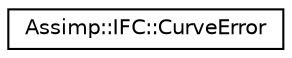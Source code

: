 digraph "Graphical Class Hierarchy"
{
  edge [fontname="Helvetica",fontsize="10",labelfontname="Helvetica",labelfontsize="10"];
  node [fontname="Helvetica",fontsize="10",shape=record];
  rankdir="LR";
  Node1 [label="Assimp::IFC::CurveError",height=0.2,width=0.4,color="black", fillcolor="white", style="filled",URL="$class_assimp_1_1_i_f_c_1_1_curve_error.html"];
}
